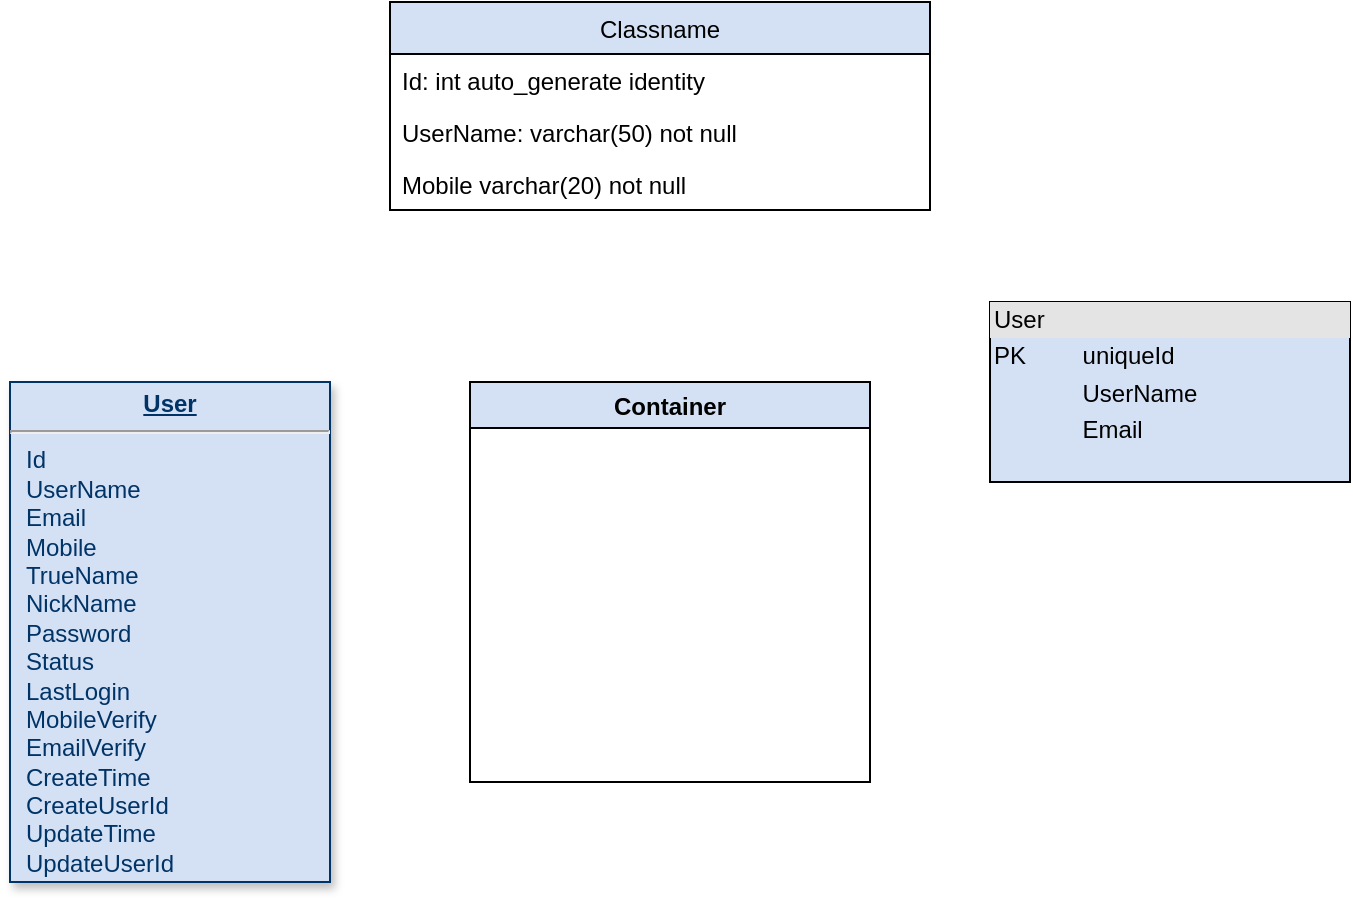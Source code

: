 <mxfile version="14.2.7" type="github">
  <diagram name="Page-1" id="efa7a0a1-bf9b-a30e-e6df-94a7791c09e9">
    <mxGraphModel dx="360" dy="631" grid="1" gridSize="10" guides="1" tooltips="1" connect="1" arrows="1" fold="1" page="1" pageScale="1" pageWidth="826" pageHeight="1169" background="#ffffff" math="0" shadow="0">
      <root>
        <mxCell id="0" />
        <mxCell id="1" parent="0" />
        <mxCell id="22" value="&lt;p style=&quot;margin: 0px ; margin-top: 4px ; text-align: center ; text-decoration: underline&quot;&gt;&lt;strong&gt;User&lt;/strong&gt;&lt;/p&gt;&lt;hr&gt;&lt;p style=&quot;margin: 0px ; margin-left: 8px&quot;&gt;Id&lt;/p&gt;&lt;p style=&quot;margin: 0px ; margin-left: 8px&quot;&gt;UserName&lt;/p&gt;&lt;p style=&quot;margin: 0px ; margin-left: 8px&quot;&gt;Email&lt;/p&gt;&lt;p style=&quot;margin: 0px ; margin-left: 8px&quot;&gt;Mobile&lt;/p&gt;&lt;p style=&quot;margin: 0px ; margin-left: 8px&quot;&gt;TrueName&lt;/p&gt;&lt;p style=&quot;margin: 0px ; margin-left: 8px&quot;&gt;NickName&lt;/p&gt;&lt;p style=&quot;margin: 0px ; margin-left: 8px&quot;&gt;Password&lt;/p&gt;&lt;p style=&quot;margin: 0px ; margin-left: 8px&quot;&gt;&lt;span&gt;Status&lt;/span&gt;&lt;br&gt;&lt;/p&gt;&lt;p style=&quot;margin: 0px ; margin-left: 8px&quot;&gt;LastLogin&lt;/p&gt;&lt;p style=&quot;margin: 0px ; margin-left: 8px&quot;&gt;MobileVerify&lt;/p&gt;&lt;p style=&quot;margin: 0px ; margin-left: 8px&quot;&gt;EmailVerify&lt;/p&gt;&lt;p style=&quot;margin: 0px 0px 0px 8px&quot;&gt;CreateTime&lt;/p&gt;&lt;p style=&quot;margin: 0px 0px 0px 8px&quot;&gt;CreateUserId&lt;br&gt;&lt;/p&gt;&lt;p style=&quot;margin: 0px 0px 0px 8px&quot;&gt;UpdateTime&lt;/p&gt;&lt;p style=&quot;margin: 0px 0px 0px 8px&quot;&gt;UpdateUserId&lt;/p&gt;" style="verticalAlign=top;align=left;overflow=fill;fontSize=12;fontFamily=Helvetica;html=1;strokeColor=#003366;shadow=1;fillColor=#D4E1F5;fontColor=#003366" parent="1" vertex="1">
          <mxGeometry x="880" y="430" width="160" height="250" as="geometry" />
        </mxCell>
        <mxCell id="nVDmT5Ufkq6tdtZXx8Lk-22" value="Container" style="swimlane;fillColor=#D4E1F5;" vertex="1" parent="1">
          <mxGeometry x="1110" y="430" width="200" height="200" as="geometry">
            <mxRectangle x="1110" y="430" width="90" height="23" as="alternateBounds" />
          </mxGeometry>
        </mxCell>
        <mxCell id="nVDmT5Ufkq6tdtZXx8Lk-27" value="Classname" style="swimlane;fontStyle=0;childLayout=stackLayout;horizontal=1;startSize=26;horizontalStack=0;resizeParent=1;resizeParentMax=0;resizeLast=0;collapsible=1;marginBottom=0;fillColor=#D4E1F5;" vertex="1" parent="1">
          <mxGeometry x="1070" y="240" width="270" height="104" as="geometry" />
        </mxCell>
        <mxCell id="nVDmT5Ufkq6tdtZXx8Lk-28" value="Id: int auto_generate identity" style="text;strokeColor=none;fillColor=none;align=left;verticalAlign=top;spacingLeft=4;spacingRight=4;overflow=hidden;rotatable=0;points=[[0,0.5],[1,0.5]];portConstraint=eastwest;" vertex="1" parent="nVDmT5Ufkq6tdtZXx8Lk-27">
          <mxGeometry y="26" width="270" height="26" as="geometry" />
        </mxCell>
        <mxCell id="nVDmT5Ufkq6tdtZXx8Lk-29" value="UserName: varchar(50) not null" style="text;strokeColor=none;fillColor=none;align=left;verticalAlign=top;spacingLeft=4;spacingRight=4;overflow=hidden;rotatable=0;points=[[0,0.5],[1,0.5]];portConstraint=eastwest;" vertex="1" parent="nVDmT5Ufkq6tdtZXx8Lk-27">
          <mxGeometry y="52" width="270" height="26" as="geometry" />
        </mxCell>
        <mxCell id="nVDmT5Ufkq6tdtZXx8Lk-30" value="Mobile varchar(20) not null" style="text;strokeColor=none;fillColor=none;align=left;verticalAlign=top;spacingLeft=4;spacingRight=4;overflow=hidden;rotatable=0;points=[[0,0.5],[1,0.5]];portConstraint=eastwest;" vertex="1" parent="nVDmT5Ufkq6tdtZXx8Lk-27">
          <mxGeometry y="78" width="270" height="26" as="geometry" />
        </mxCell>
        <mxCell id="nVDmT5Ufkq6tdtZXx8Lk-31" value="&lt;div style=&quot;box-sizing: border-box ; width: 100% ; background: #e4e4e4 ; padding: 2px&quot;&gt;User&lt;/div&gt;&lt;table style=&quot;width: 100% ; font-size: 1em&quot; cellpadding=&quot;2&quot; cellspacing=&quot;0&quot;&gt;&lt;tbody&gt;&lt;tr&gt;&lt;td&gt;PK&lt;/td&gt;&lt;td&gt;uniqueId&lt;/td&gt;&lt;/tr&gt;&lt;tr&gt;&lt;td&gt;&lt;br&gt;&lt;/td&gt;&lt;td&gt;UserName&lt;/td&gt;&lt;/tr&gt;&lt;tr&gt;&lt;td&gt;&lt;/td&gt;&lt;td&gt;Email&lt;br&gt;&lt;/td&gt;&lt;/tr&gt;&lt;/tbody&gt;&lt;/table&gt;" style="verticalAlign=top;align=left;overflow=fill;html=1;fillColor=#D4E1F5;" vertex="1" parent="1">
          <mxGeometry x="1370" y="390" width="180" height="90" as="geometry" />
        </mxCell>
      </root>
    </mxGraphModel>
  </diagram>
</mxfile>
